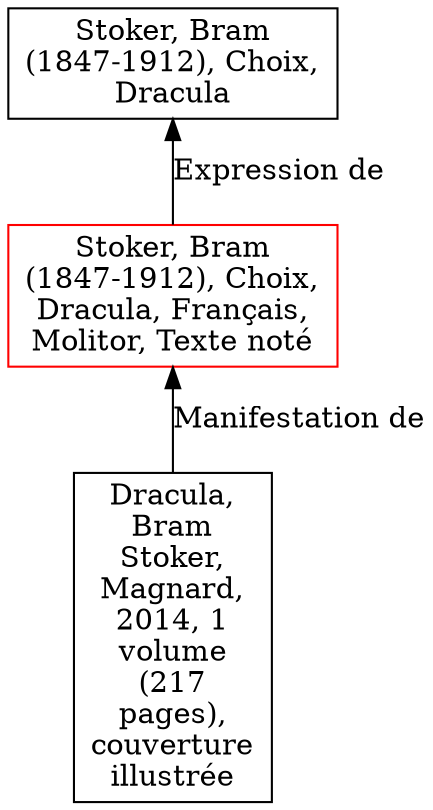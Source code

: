 // Notice UMLRM0032
digraph UMLRM0032 {
	node [align=left shape=rect]
	size="20,20"
	rankdir=BT
	UMLRM0032 [label="Stoker, Bram
(1847-1912), Choix,
Dracula, Français,
Molitor, Texte noté" color=red]
	UMLRM0031 [label="Stoker, Bram
(1847-1912), Choix,
Dracula"]
	UMLRM0032 -> UMLRM0031 [label="Expression de"]
	UMLRM0033 [label="Dracula,
Bram
Stoker,
Magnard,
2014, 1
volume
(217
pages),
couverture
illustrée"]
	UMLRM0033 -> UMLRM0032 [label="Manifestation de"]
}
